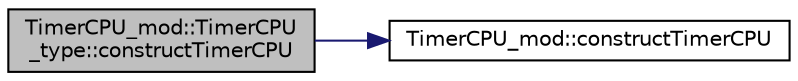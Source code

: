 digraph "TimerCPU_mod::TimerCPU_type::constructTimerCPU"
{
 // LATEX_PDF_SIZE
  edge [fontname="Helvetica",fontsize="10",labelfontname="Helvetica",labelfontsize="10"];
  node [fontname="Helvetica",fontsize="10",shape=record];
  rankdir="LR";
  Node1 [label="TimerCPU_mod::TimerCPU\l_type::constructTimerCPU",height=0.2,width=0.4,color="black", fillcolor="grey75", style="filled", fontcolor="black",tooltip="This is the constructor of the class TimerCPU_type. Before returning the object, this function also c..."];
  Node1 -> Node2 [color="midnightblue",fontsize="10",style="solid",fontname="Helvetica"];
  Node2 [label="TimerCPU_mod::constructTimerCPU",height=0.2,width=0.4,color="black", fillcolor="white", style="filled",URL="$namespaceTimerCPU__mod.html#ac43fc4d56044706a40f798192672fcc7",tooltip="This is the constructor of the class TimerCPU_type. Before returning the object, this function also c..."];
}
